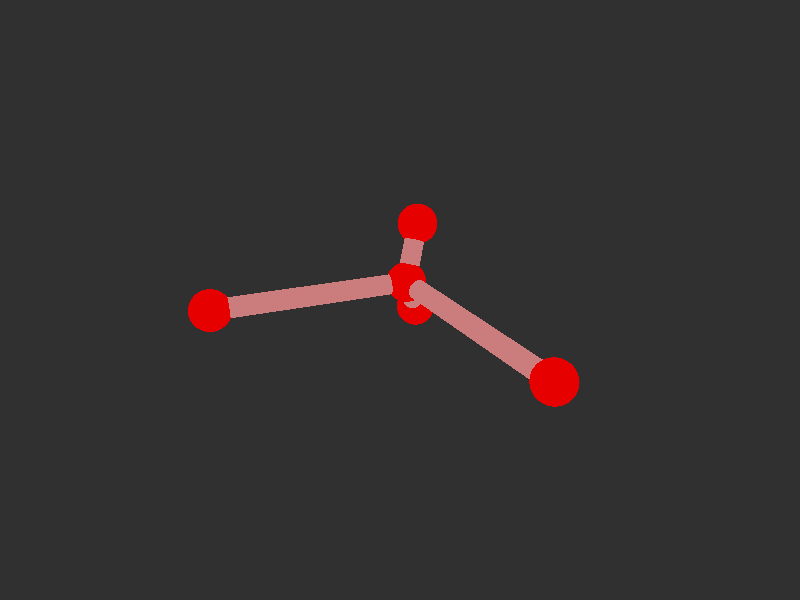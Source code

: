 #version 3.7; 
    global_settings { assumed_gamma 1.0 }
    

    camera {
    location  <20, 20, 20>
    right     x*image_width/image_height
    look_at   <0, 0, 0>
    angle 58
    }

    background { color rgb<1,1,1>*0.03 }


    light_source { <-20, 30, -25> color red 0.6 green 0.6 blue 0.6 }
    light_source { < 20, 30, -25> color red 0.6 green 0.6 blue 0.6 }
    
    #declare m = 1;
    union {

    union {
    sphere { m*<-1.5167211180937603,-0.18308389479221154,-1.0683126938983287>, 1 }        
    sphere {  m*<-0.08064638791543552,0.2777841829410627,8.817254682305656>, 1 }
    sphere {  m*<6.992850218587627,0.10842984982048748,-5.565108209282249>, 1 }
    sphere {  m*<-3.191588167981351,2.1462270752187598,-1.945306557181714>, 1}
    sphere { m*<-2.9238009469435196,-2.7414648671851376,-1.7557602720191436>, 1 }    

        pigment { color rgb<0.8,0,0>  }
    finish { ambient 0.1 diffuse 0.7 phong 1 }
    }    
    union {
    cylinder { m*<-0.08064638791543552,0.2777841829410627,8.817254682305656>, <-1.5167211180937603,-0.18308389479221154,-1.0683126938983287>, 0.5 }
    cylinder { m*<6.992850218587627,0.10842984982048748,-5.565108209282249>, <-1.5167211180937603,-0.18308389479221154,-1.0683126938983287>, 0.5}
    cylinder { m*<-3.191588167981351,2.1462270752187598,-1.945306557181714>, <-1.5167211180937603,-0.18308389479221154,-1.0683126938983287>, 0.5 }
    cylinder {  m*<-2.9238009469435196,-2.7414648671851376,-1.7557602720191436>, <-1.5167211180937603,-0.18308389479221154,-1.0683126938983287>, 0.5}

    pigment { color rgb<0.6,.2,.2>  }
    finish { ambient 0.1 diffuse 0.7 phong 1 }    
    }
    
    // rotate <0, 0, 0>
    }
    #version 3.7; 
    global_settings { assumed_gamma 1.0 }
    

    camera {
    location  <20, 20, 20>
    right     x*image_width/image_height
    look_at   <0, 0, 0>
    angle 58
    }

    background { color rgb<1,1,1>*0.03 }


    light_source { <-20, 30, -25> color red 0.6 green 0.6 blue 0.6 }
    light_source { < 20, 30, -25> color red 0.6 green 0.6 blue 0.6 }
    
    #declare m = 1;
    union {

    union {
    sphere { m*<-1.5167211180937603,-0.18308389479221154,-1.0683126938983287>, 1 }        
    sphere {  m*<-0.08064638791543552,0.2777841829410627,8.817254682305656>, 1 }
    sphere {  m*<6.992850218587627,0.10842984982048748,-5.565108209282249>, 1 }
    sphere {  m*<-3.191588167981351,2.1462270752187598,-1.945306557181714>, 1}
    sphere { m*<-2.9238009469435196,-2.7414648671851376,-1.7557602720191436>, 1 }    

        pigment { color rgb<0.8,0,0>  }
    finish { ambient 0.1 diffuse 0.7 phong 1 }
    }    
    union {
    cylinder { m*<-0.08064638791543552,0.2777841829410627,8.817254682305656>, <-1.5167211180937603,-0.18308389479221154,-1.0683126938983287>, 0.5 }
    cylinder { m*<6.992850218587627,0.10842984982048748,-5.565108209282249>, <-1.5167211180937603,-0.18308389479221154,-1.0683126938983287>, 0.5}
    cylinder { m*<-3.191588167981351,2.1462270752187598,-1.945306557181714>, <-1.5167211180937603,-0.18308389479221154,-1.0683126938983287>, 0.5 }
    cylinder {  m*<-2.9238009469435196,-2.7414648671851376,-1.7557602720191436>, <-1.5167211180937603,-0.18308389479221154,-1.0683126938983287>, 0.5}

    pigment { color rgb<0.6,.2,.2>  }
    finish { ambient 0.1 diffuse 0.7 phong 1 }    
    }
    
    // rotate <0, 0, 0>
    }
    